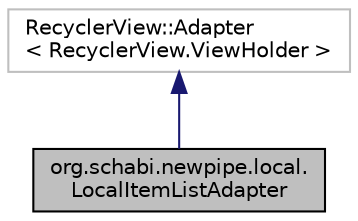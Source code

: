 digraph "org.schabi.newpipe.local.LocalItemListAdapter"
{
 // LATEX_PDF_SIZE
  edge [fontname="Helvetica",fontsize="10",labelfontname="Helvetica",labelfontsize="10"];
  node [fontname="Helvetica",fontsize="10",shape=record];
  Node2 [label="org.schabi.newpipe.local.\lLocalItemListAdapter",height=0.2,width=0.4,color="black", fillcolor="grey75", style="filled", fontcolor="black",tooltip=" "];
  Node3 -> Node2 [dir="back",color="midnightblue",fontsize="10",style="solid",fontname="Helvetica"];
  Node3 [label="RecyclerView::Adapter\l\< RecyclerView.ViewHolder \>",height=0.2,width=0.4,color="grey75", fillcolor="white", style="filled",tooltip=" "];
}
